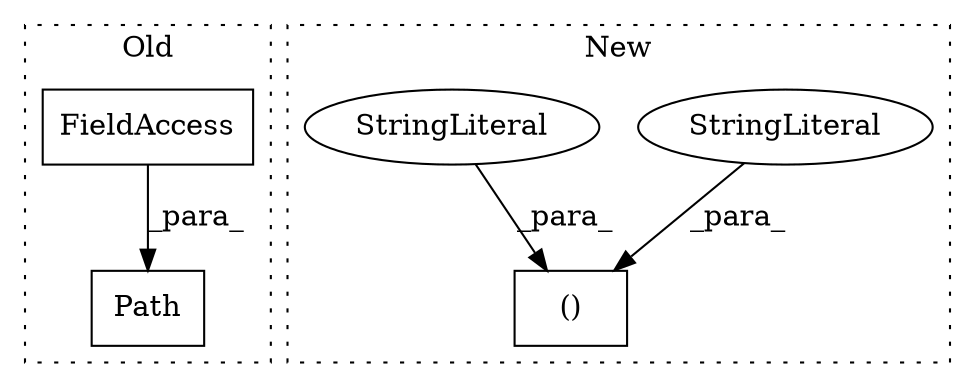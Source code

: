 digraph G {
subgraph cluster0 {
1 [label="Path" a="32" s="24565,24578" l="5,1" shape="box"];
3 [label="FieldAccess" a="22" s="24570" l="8" shape="box"];
label = "Old";
style="dotted";
}
subgraph cluster1 {
2 [label="()" a="106" s="24556" l="105" shape="box"];
4 [label="StringLiteral" a="45" s="24556" l="61" shape="ellipse"];
5 [label="StringLiteral" a="45" s="24655" l="6" shape="ellipse"];
label = "New";
style="dotted";
}
3 -> 1 [label="_para_"];
4 -> 2 [label="_para_"];
5 -> 2 [label="_para_"];
}